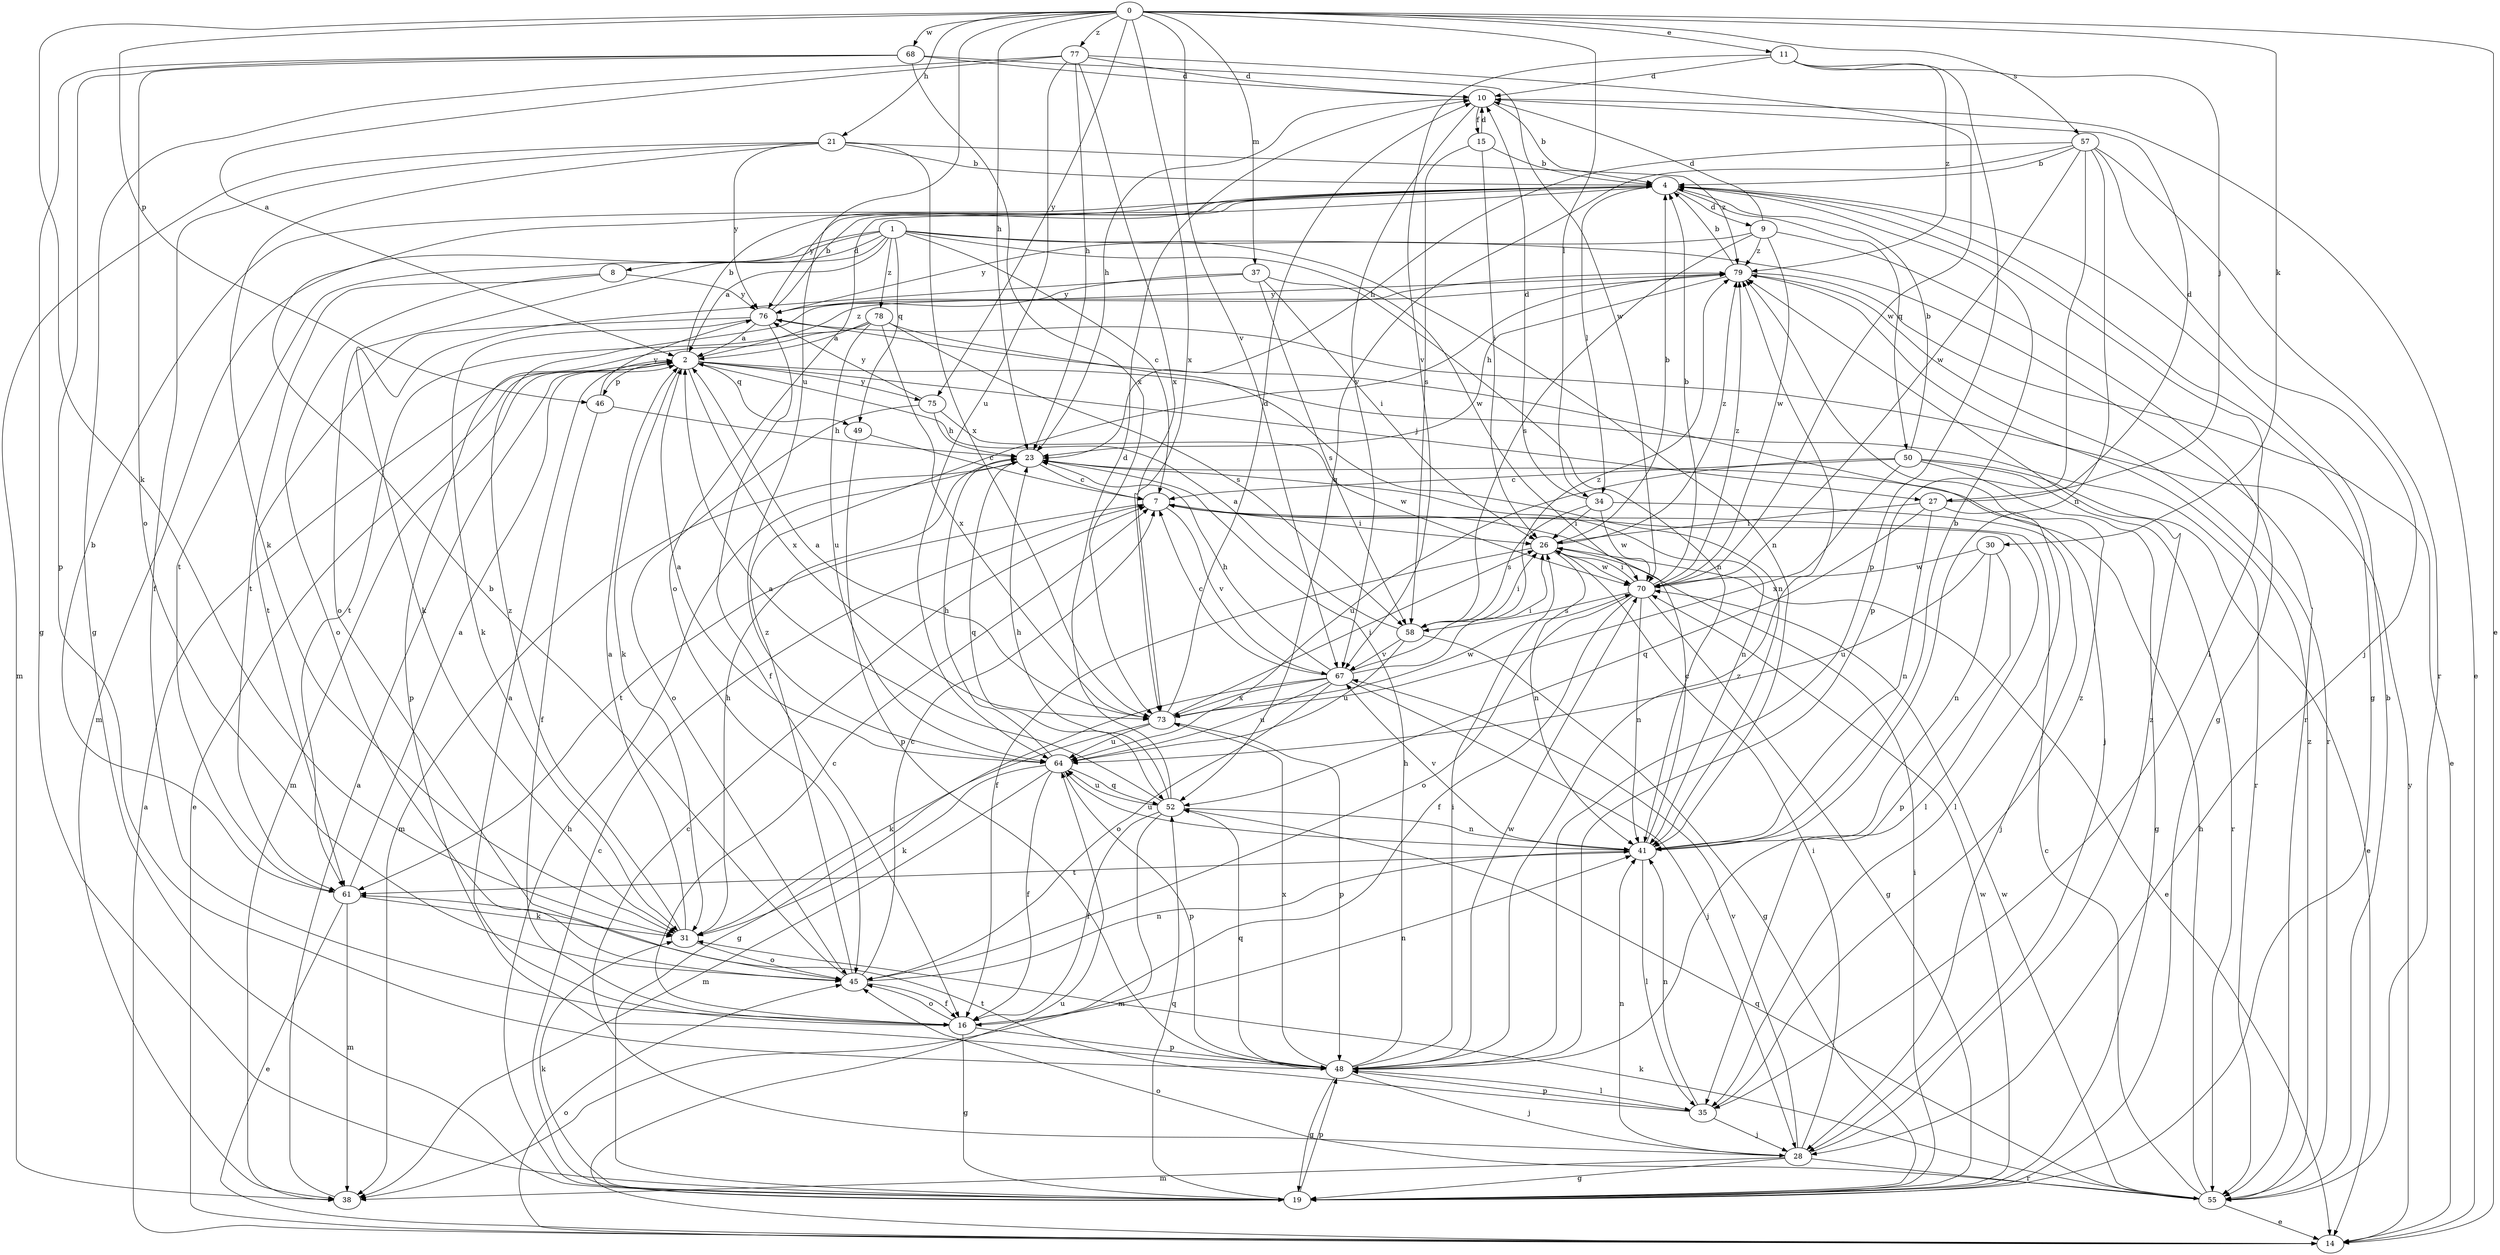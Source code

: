 strict digraph  {
0;
1;
2;
4;
7;
8;
9;
10;
11;
14;
15;
16;
19;
21;
23;
26;
27;
28;
30;
31;
34;
35;
37;
38;
41;
45;
46;
48;
49;
50;
52;
55;
57;
58;
61;
64;
67;
68;
70;
73;
75;
76;
77;
78;
79;
0 -> 11  [label=e];
0 -> 14  [label=e];
0 -> 21  [label=h];
0 -> 23  [label=h];
0 -> 30  [label=k];
0 -> 31  [label=k];
0 -> 34  [label=l];
0 -> 37  [label=m];
0 -> 46  [label=p];
0 -> 57  [label=s];
0 -> 64  [label=u];
0 -> 67  [label=v];
0 -> 68  [label=w];
0 -> 73  [label=x];
0 -> 75  [label=y];
0 -> 77  [label=z];
1 -> 2  [label=a];
1 -> 7  [label=c];
1 -> 8  [label=d];
1 -> 38  [label=m];
1 -> 41  [label=n];
1 -> 45  [label=o];
1 -> 49  [label=q];
1 -> 55  [label=r];
1 -> 61  [label=t];
1 -> 70  [label=w];
1 -> 78  [label=z];
2 -> 4  [label=b];
2 -> 14  [label=e];
2 -> 27  [label=j];
2 -> 31  [label=k];
2 -> 38  [label=m];
2 -> 46  [label=p];
2 -> 49  [label=q];
2 -> 55  [label=r];
2 -> 73  [label=x];
2 -> 75  [label=y];
2 -> 79  [label=z];
4 -> 9  [label=d];
4 -> 19  [label=g];
4 -> 34  [label=l];
4 -> 35  [label=l];
4 -> 45  [label=o];
4 -> 50  [label=q];
4 -> 76  [label=y];
7 -> 26  [label=i];
7 -> 35  [label=l];
7 -> 61  [label=t];
7 -> 67  [label=v];
8 -> 45  [label=o];
8 -> 61  [label=t];
8 -> 76  [label=y];
9 -> 10  [label=d];
9 -> 19  [label=g];
9 -> 58  [label=s];
9 -> 70  [label=w];
9 -> 76  [label=y];
9 -> 79  [label=z];
10 -> 4  [label=b];
10 -> 14  [label=e];
10 -> 15  [label=f];
10 -> 23  [label=h];
10 -> 67  [label=v];
11 -> 10  [label=d];
11 -> 27  [label=j];
11 -> 48  [label=p];
11 -> 67  [label=v];
11 -> 79  [label=z];
14 -> 2  [label=a];
14 -> 45  [label=o];
14 -> 64  [label=u];
14 -> 76  [label=y];
15 -> 4  [label=b];
15 -> 10  [label=d];
15 -> 26  [label=i];
15 -> 58  [label=s];
16 -> 2  [label=a];
16 -> 7  [label=c];
16 -> 19  [label=g];
16 -> 41  [label=n];
16 -> 45  [label=o];
16 -> 48  [label=p];
19 -> 7  [label=c];
19 -> 23  [label=h];
19 -> 26  [label=i];
19 -> 31  [label=k];
19 -> 48  [label=p];
19 -> 52  [label=q];
19 -> 70  [label=w];
21 -> 4  [label=b];
21 -> 16  [label=f];
21 -> 31  [label=k];
21 -> 38  [label=m];
21 -> 73  [label=x];
21 -> 76  [label=y];
21 -> 79  [label=z];
23 -> 7  [label=c];
23 -> 38  [label=m];
23 -> 41  [label=n];
23 -> 52  [label=q];
26 -> 4  [label=b];
26 -> 14  [label=e];
26 -> 16  [label=f];
26 -> 41  [label=n];
26 -> 70  [label=w];
26 -> 79  [label=z];
27 -> 10  [label=d];
27 -> 26  [label=i];
27 -> 35  [label=l];
27 -> 41  [label=n];
27 -> 52  [label=q];
28 -> 7  [label=c];
28 -> 19  [label=g];
28 -> 26  [label=i];
28 -> 38  [label=m];
28 -> 41  [label=n];
28 -> 55  [label=r];
28 -> 67  [label=v];
28 -> 79  [label=z];
30 -> 41  [label=n];
30 -> 48  [label=p];
30 -> 64  [label=u];
30 -> 70  [label=w];
31 -> 2  [label=a];
31 -> 23  [label=h];
31 -> 45  [label=o];
31 -> 79  [label=z];
34 -> 10  [label=d];
34 -> 26  [label=i];
34 -> 28  [label=j];
34 -> 58  [label=s];
34 -> 70  [label=w];
35 -> 28  [label=j];
35 -> 41  [label=n];
35 -> 48  [label=p];
35 -> 61  [label=t];
35 -> 79  [label=z];
37 -> 26  [label=i];
37 -> 31  [label=k];
37 -> 41  [label=n];
37 -> 58  [label=s];
37 -> 76  [label=y];
38 -> 2  [label=a];
41 -> 4  [label=b];
41 -> 7  [label=c];
41 -> 35  [label=l];
41 -> 61  [label=t];
41 -> 64  [label=u];
41 -> 67  [label=v];
45 -> 4  [label=b];
45 -> 7  [label=c];
45 -> 16  [label=f];
45 -> 41  [label=n];
45 -> 79  [label=z];
46 -> 16  [label=f];
46 -> 23  [label=h];
46 -> 76  [label=y];
48 -> 19  [label=g];
48 -> 23  [label=h];
48 -> 26  [label=i];
48 -> 28  [label=j];
48 -> 35  [label=l];
48 -> 52  [label=q];
48 -> 70  [label=w];
48 -> 73  [label=x];
48 -> 79  [label=z];
49 -> 7  [label=c];
49 -> 48  [label=p];
50 -> 4  [label=b];
50 -> 7  [label=c];
50 -> 14  [label=e];
50 -> 19  [label=g];
50 -> 55  [label=r];
50 -> 64  [label=u];
50 -> 73  [label=x];
52 -> 2  [label=a];
52 -> 10  [label=d];
52 -> 16  [label=f];
52 -> 23  [label=h];
52 -> 38  [label=m];
52 -> 41  [label=n];
52 -> 64  [label=u];
55 -> 4  [label=b];
55 -> 7  [label=c];
55 -> 14  [label=e];
55 -> 23  [label=h];
55 -> 31  [label=k];
55 -> 45  [label=o];
55 -> 52  [label=q];
55 -> 70  [label=w];
55 -> 79  [label=z];
57 -> 4  [label=b];
57 -> 23  [label=h];
57 -> 28  [label=j];
57 -> 41  [label=n];
57 -> 48  [label=p];
57 -> 52  [label=q];
57 -> 55  [label=r];
57 -> 70  [label=w];
58 -> 2  [label=a];
58 -> 19  [label=g];
58 -> 26  [label=i];
58 -> 64  [label=u];
58 -> 67  [label=v];
61 -> 2  [label=a];
61 -> 4  [label=b];
61 -> 14  [label=e];
61 -> 31  [label=k];
61 -> 38  [label=m];
64 -> 2  [label=a];
64 -> 16  [label=f];
64 -> 23  [label=h];
64 -> 31  [label=k];
64 -> 38  [label=m];
64 -> 48  [label=p];
64 -> 52  [label=q];
67 -> 7  [label=c];
67 -> 19  [label=g];
67 -> 23  [label=h];
67 -> 26  [label=i];
67 -> 28  [label=j];
67 -> 45  [label=o];
67 -> 64  [label=u];
67 -> 73  [label=x];
67 -> 79  [label=z];
68 -> 10  [label=d];
68 -> 19  [label=g];
68 -> 45  [label=o];
68 -> 48  [label=p];
68 -> 70  [label=w];
68 -> 73  [label=x];
70 -> 4  [label=b];
70 -> 16  [label=f];
70 -> 19  [label=g];
70 -> 26  [label=i];
70 -> 41  [label=n];
70 -> 45  [label=o];
70 -> 58  [label=s];
70 -> 79  [label=z];
73 -> 2  [label=a];
73 -> 10  [label=d];
73 -> 26  [label=i];
73 -> 31  [label=k];
73 -> 48  [label=p];
73 -> 64  [label=u];
73 -> 70  [label=w];
75 -> 23  [label=h];
75 -> 45  [label=o];
75 -> 70  [label=w];
75 -> 76  [label=y];
76 -> 2  [label=a];
76 -> 4  [label=b];
76 -> 16  [label=f];
76 -> 28  [label=j];
76 -> 31  [label=k];
76 -> 61  [label=t];
77 -> 2  [label=a];
77 -> 10  [label=d];
77 -> 19  [label=g];
77 -> 23  [label=h];
77 -> 64  [label=u];
77 -> 70  [label=w];
77 -> 73  [label=x];
78 -> 2  [label=a];
78 -> 41  [label=n];
78 -> 48  [label=p];
78 -> 58  [label=s];
78 -> 61  [label=t];
78 -> 64  [label=u];
78 -> 73  [label=x];
79 -> 4  [label=b];
79 -> 14  [label=e];
79 -> 23  [label=h];
79 -> 55  [label=r];
79 -> 76  [label=y];
}
